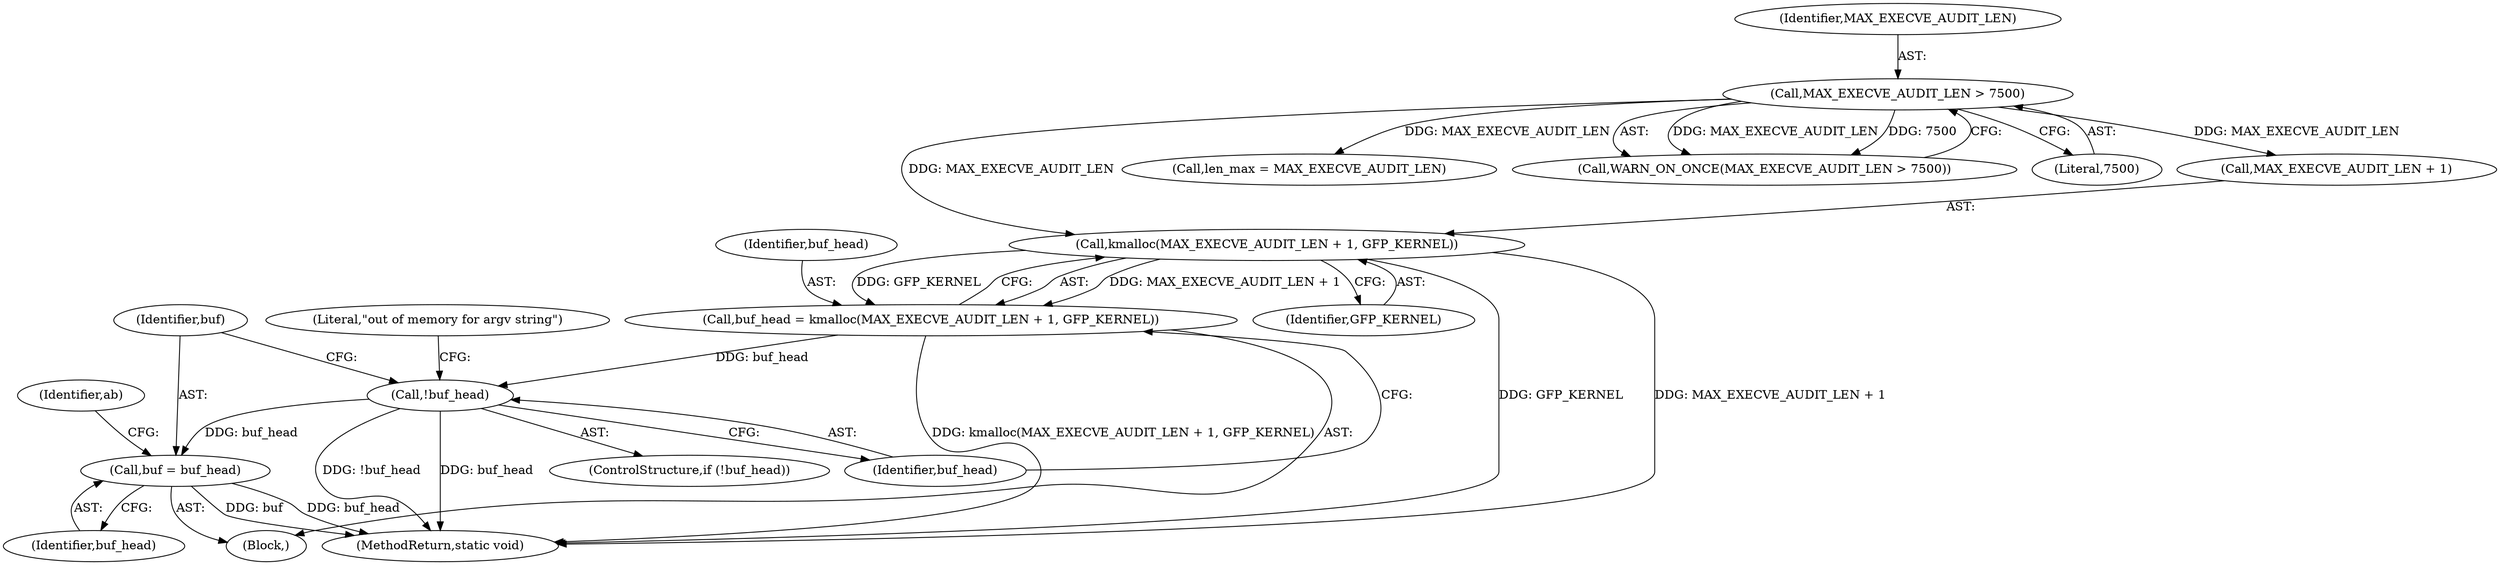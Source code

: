 digraph "0_linux_43761473c254b45883a64441dd0bc85a42f3645c_0@API" {
"1000148" [label="(Call,kmalloc(MAX_EXECVE_AUDIT_LEN + 1, GFP_KERNEL))"];
"1000140" [label="(Call,MAX_EXECVE_AUDIT_LEN > 7500)"];
"1000146" [label="(Call,buf_head = kmalloc(MAX_EXECVE_AUDIT_LEN + 1, GFP_KERNEL))"];
"1000154" [label="(Call,!buf_head)"];
"1000160" [label="(Call,buf = buf_head)"];
"1000143" [label="(Call,len_max = MAX_EXECVE_AUDIT_LEN)"];
"1000148" [label="(Call,kmalloc(MAX_EXECVE_AUDIT_LEN + 1, GFP_KERNEL))"];
"1000141" [label="(Identifier,MAX_EXECVE_AUDIT_LEN)"];
"1000152" [label="(Identifier,GFP_KERNEL)"];
"1000193" [label="(MethodReturn,static void)"];
"1000139" [label="(Call,WARN_ON_ONCE(MAX_EXECVE_AUDIT_LEN > 7500))"];
"1000115" [label="(Block,)"];
"1000162" [label="(Identifier,buf_head)"];
"1000140" [label="(Call,MAX_EXECVE_AUDIT_LEN > 7500)"];
"1000147" [label="(Identifier,buf_head)"];
"1000142" [label="(Literal,7500)"];
"1000158" [label="(Literal,\"out of memory for argv string\")"];
"1000146" [label="(Call,buf_head = kmalloc(MAX_EXECVE_AUDIT_LEN + 1, GFP_KERNEL))"];
"1000160" [label="(Call,buf = buf_head)"];
"1000153" [label="(ControlStructure,if (!buf_head))"];
"1000155" [label="(Identifier,buf_head)"];
"1000149" [label="(Call,MAX_EXECVE_AUDIT_LEN + 1)"];
"1000165" [label="(Identifier,ab)"];
"1000154" [label="(Call,!buf_head)"];
"1000161" [label="(Identifier,buf)"];
"1000148" -> "1000146"  [label="AST: "];
"1000148" -> "1000152"  [label="CFG: "];
"1000149" -> "1000148"  [label="AST: "];
"1000152" -> "1000148"  [label="AST: "];
"1000146" -> "1000148"  [label="CFG: "];
"1000148" -> "1000193"  [label="DDG: GFP_KERNEL"];
"1000148" -> "1000193"  [label="DDG: MAX_EXECVE_AUDIT_LEN + 1"];
"1000148" -> "1000146"  [label="DDG: MAX_EXECVE_AUDIT_LEN + 1"];
"1000148" -> "1000146"  [label="DDG: GFP_KERNEL"];
"1000140" -> "1000148"  [label="DDG: MAX_EXECVE_AUDIT_LEN"];
"1000140" -> "1000139"  [label="AST: "];
"1000140" -> "1000142"  [label="CFG: "];
"1000141" -> "1000140"  [label="AST: "];
"1000142" -> "1000140"  [label="AST: "];
"1000139" -> "1000140"  [label="CFG: "];
"1000140" -> "1000139"  [label="DDG: MAX_EXECVE_AUDIT_LEN"];
"1000140" -> "1000139"  [label="DDG: 7500"];
"1000140" -> "1000143"  [label="DDG: MAX_EXECVE_AUDIT_LEN"];
"1000140" -> "1000149"  [label="DDG: MAX_EXECVE_AUDIT_LEN"];
"1000146" -> "1000115"  [label="AST: "];
"1000147" -> "1000146"  [label="AST: "];
"1000155" -> "1000146"  [label="CFG: "];
"1000146" -> "1000193"  [label="DDG: kmalloc(MAX_EXECVE_AUDIT_LEN + 1, GFP_KERNEL)"];
"1000146" -> "1000154"  [label="DDG: buf_head"];
"1000154" -> "1000153"  [label="AST: "];
"1000154" -> "1000155"  [label="CFG: "];
"1000155" -> "1000154"  [label="AST: "];
"1000158" -> "1000154"  [label="CFG: "];
"1000161" -> "1000154"  [label="CFG: "];
"1000154" -> "1000193"  [label="DDG: !buf_head"];
"1000154" -> "1000193"  [label="DDG: buf_head"];
"1000154" -> "1000160"  [label="DDG: buf_head"];
"1000160" -> "1000115"  [label="AST: "];
"1000160" -> "1000162"  [label="CFG: "];
"1000161" -> "1000160"  [label="AST: "];
"1000162" -> "1000160"  [label="AST: "];
"1000165" -> "1000160"  [label="CFG: "];
"1000160" -> "1000193"  [label="DDG: buf_head"];
"1000160" -> "1000193"  [label="DDG: buf"];
}
